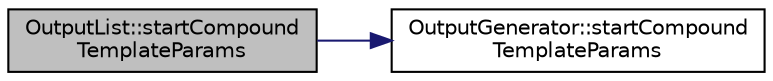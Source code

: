 digraph "OutputList::startCompoundTemplateParams"
{
 // LATEX_PDF_SIZE
  edge [fontname="Helvetica",fontsize="10",labelfontname="Helvetica",labelfontsize="10"];
  node [fontname="Helvetica",fontsize="10",shape=record];
  rankdir="LR";
  Node1 [label="OutputList::startCompound\lTemplateParams",height=0.2,width=0.4,color="black", fillcolor="grey75", style="filled", fontcolor="black",tooltip=" "];
  Node1 -> Node2 [color="midnightblue",fontsize="10",style="solid",fontname="Helvetica"];
  Node2 [label="OutputGenerator::startCompound\lTemplateParams",height=0.2,width=0.4,color="black", fillcolor="white", style="filled",URL="$classOutputGenerator.html#a3043c09056bf3b065536f7f54f5bb9c1",tooltip=" "];
}
